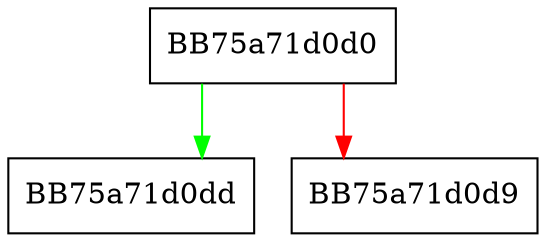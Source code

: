 digraph gsfxs_keycmp {
  node [shape="box"];
  graph [splines=ortho];
  BB75a71d0d0 -> BB75a71d0dd [color="green"];
  BB75a71d0d0 -> BB75a71d0d9 [color="red"];
}